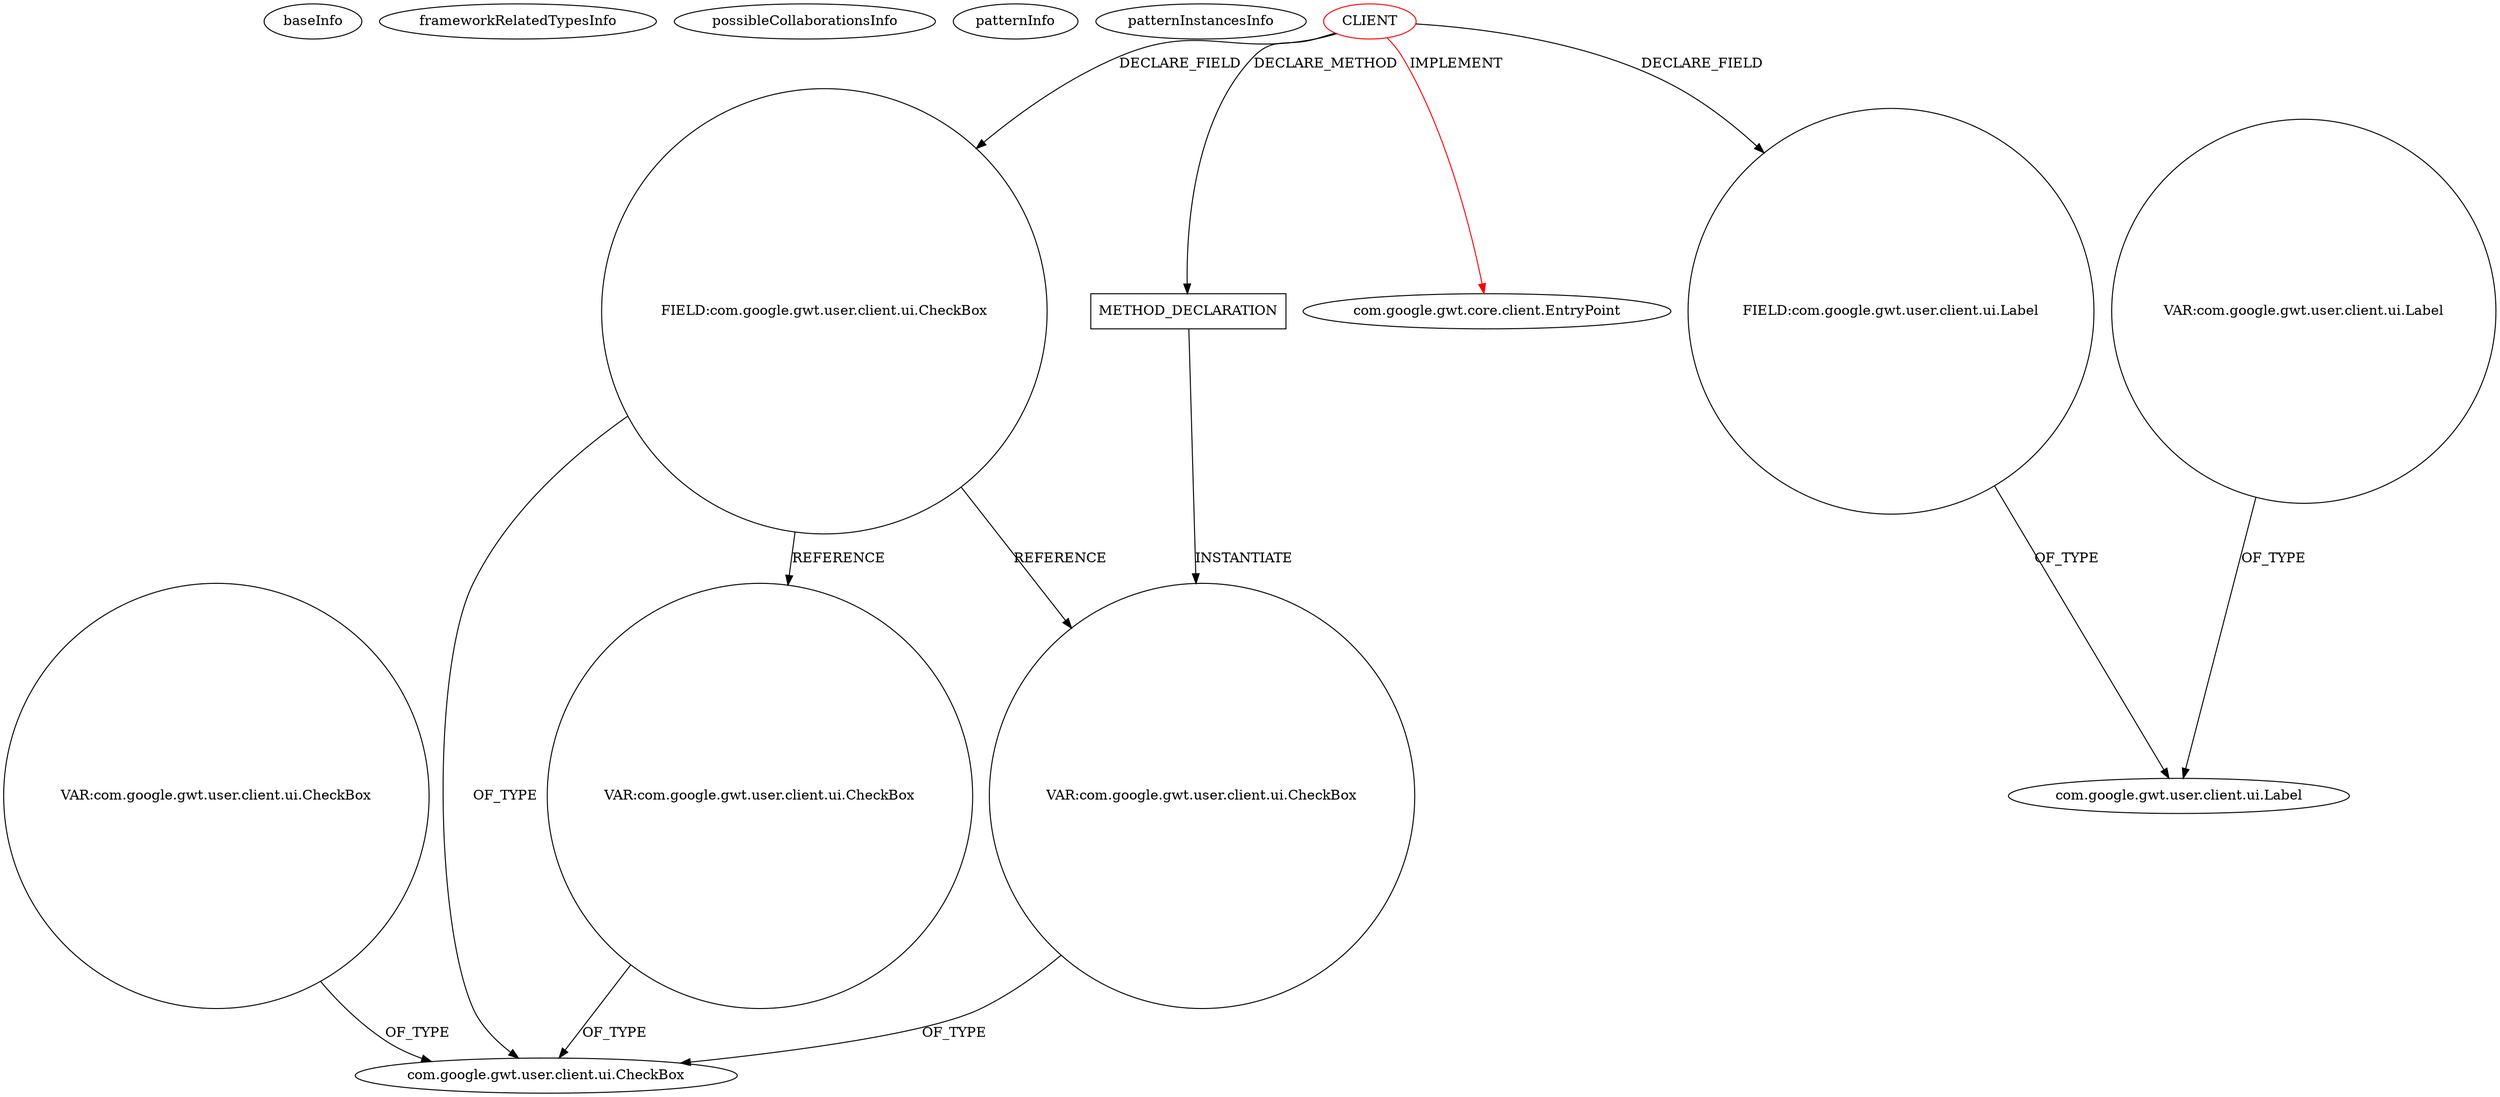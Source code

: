 digraph {
baseInfo[graphId=417,category="pattern",isAnonymous=false,possibleRelation=false]
frameworkRelatedTypesInfo[0="com.google.gwt.core.client.EntryPoint"]
possibleCollaborationsInfo[]
patternInfo[frequency=2.0,patternRootClient=0]
patternInstancesInfo[0="DeannaSurma-Census~/DeannaSurma-Census/Census-master/src/com/cs4302/census/client/Census.java~Census~109",1="jdpatterson-spotify-lottery~/jdpatterson-spotify-lottery/spotify-lottery-master/src/com/vercer/spotify/lottery/client/LotteryEntryPoint.java~LotteryEntryPoint~3145"]
19[label="com.google.gwt.user.client.ui.CheckBox",vertexType="FRAMEWORK_CLASS_TYPE",isFrameworkType=false]
302[label="VAR:com.google.gwt.user.client.ui.CheckBox",vertexType="VARIABLE_EXPRESION",isFrameworkType=false,shape=circle]
18[label="FIELD:com.google.gwt.user.client.ui.CheckBox",vertexType="FIELD_DECLARATION",isFrameworkType=false,shape=circle]
389[label="VAR:com.google.gwt.user.client.ui.CheckBox",vertexType="VARIABLE_EXPRESION",isFrameworkType=false,shape=circle]
460[label="VAR:com.google.gwt.user.client.ui.CheckBox",vertexType="VARIABLE_EXPRESION",isFrameworkType=false,shape=circle]
0[label="CLIENT",vertexType="ROOT_CLIENT_CLASS_DECLARATION",isFrameworkType=false,color=red]
4[label="FIELD:com.google.gwt.user.client.ui.Label",vertexType="FIELD_DECLARATION",isFrameworkType=false,shape=circle]
1[label="com.google.gwt.core.client.EntryPoint",vertexType="FRAMEWORK_INTERFACE_TYPE",isFrameworkType=false]
5[label="com.google.gwt.user.client.ui.Label",vertexType="FRAMEWORK_CLASS_TYPE",isFrameworkType=false]
455[label="METHOD_DECLARATION",vertexType="CLIENT_METHOD_DECLARATION",isFrameworkType=false,shape=box]
322[label="VAR:com.google.gwt.user.client.ui.Label",vertexType="VARIABLE_EXPRESION",isFrameworkType=false,shape=circle]
0->455[label="DECLARE_METHOD"]
0->4[label="DECLARE_FIELD"]
18->19[label="OF_TYPE"]
0->1[label="IMPLEMENT",color=red]
4->5[label="OF_TYPE"]
18->389[label="REFERENCE"]
322->5[label="OF_TYPE"]
455->460[label="INSTANTIATE"]
302->19[label="OF_TYPE"]
460->19[label="OF_TYPE"]
0->18[label="DECLARE_FIELD"]
18->460[label="REFERENCE"]
389->19[label="OF_TYPE"]
}
